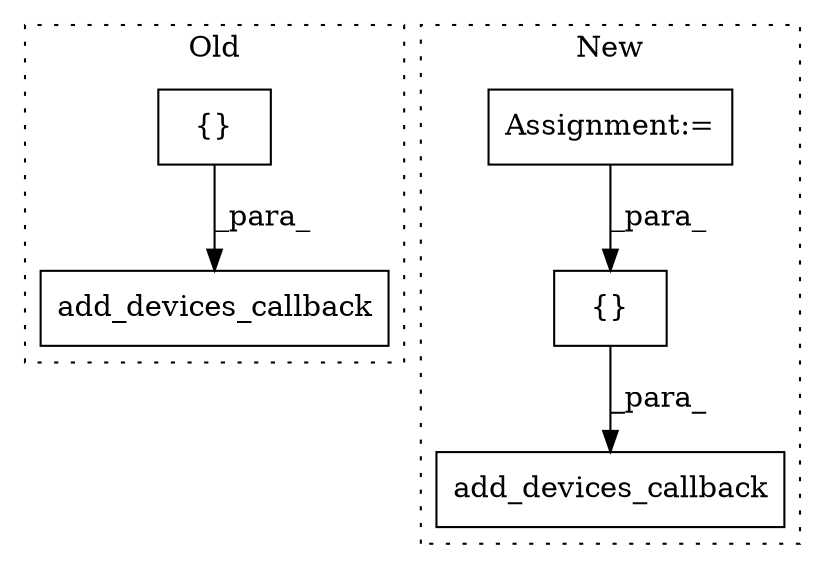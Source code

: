 digraph G {
subgraph cluster0 {
1 [label="{}" a="4" s="1034,1366" l="1,1" shape="box"];
3 [label="add_devices_callback" a="32" s="1004,1367" l="21,1" shape="box"];
label = "Old";
style="dotted";
}
subgraph cluster1 {
2 [label="add_devices_callback" a="32" s="2135,2223" l="21,1" shape="box"];
4 [label="{}" a="4" s="2165,2222" l="1,1" shape="box"];
5 [label="Assignment:=" a="7" s="1804" l="1" shape="box"];
label = "New";
style="dotted";
}
1 -> 3 [label="_para_"];
4 -> 2 [label="_para_"];
5 -> 4 [label="_para_"];
}